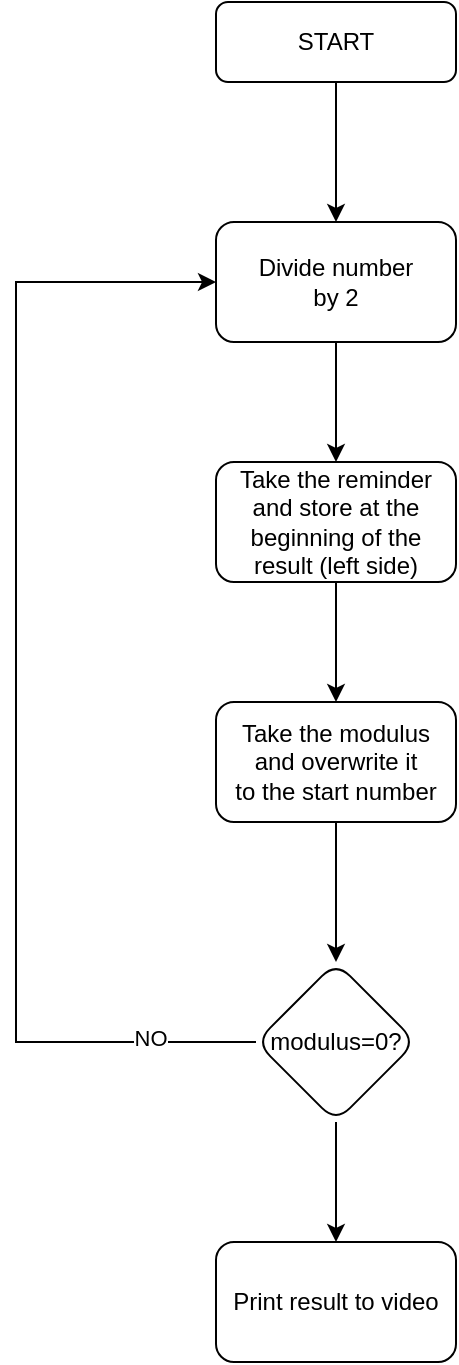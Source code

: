 <mxfile version="24.2.5" type="device">
  <diagram id="C5RBs43oDa-KdzZeNtuy" name="Page-1">
    <mxGraphModel dx="1120" dy="532" grid="1" gridSize="10" guides="1" tooltips="1" connect="1" arrows="1" fold="1" page="1" pageScale="1" pageWidth="827" pageHeight="1169" math="0" shadow="0">
      <root>
        <mxCell id="WIyWlLk6GJQsqaUBKTNV-0" />
        <mxCell id="WIyWlLk6GJQsqaUBKTNV-1" parent="WIyWlLk6GJQsqaUBKTNV-0" />
        <mxCell id="5TlBrReOG57MeDlwtlLF-2" value="" style="edgeStyle=orthogonalEdgeStyle;rounded=0;orthogonalLoop=1;jettySize=auto;html=1;" edge="1" parent="WIyWlLk6GJQsqaUBKTNV-1" source="WIyWlLk6GJQsqaUBKTNV-3" target="5TlBrReOG57MeDlwtlLF-1">
          <mxGeometry relative="1" as="geometry" />
        </mxCell>
        <mxCell id="WIyWlLk6GJQsqaUBKTNV-3" value="START" style="rounded=1;whiteSpace=wrap;html=1;fontSize=12;glass=0;strokeWidth=1;shadow=0;" parent="WIyWlLk6GJQsqaUBKTNV-1" vertex="1">
          <mxGeometry x="160" y="80" width="120" height="40" as="geometry" />
        </mxCell>
        <mxCell id="5TlBrReOG57MeDlwtlLF-6" value="" style="edgeStyle=orthogonalEdgeStyle;rounded=0;orthogonalLoop=1;jettySize=auto;html=1;" edge="1" parent="WIyWlLk6GJQsqaUBKTNV-1" source="5TlBrReOG57MeDlwtlLF-1" target="5TlBrReOG57MeDlwtlLF-5">
          <mxGeometry relative="1" as="geometry" />
        </mxCell>
        <mxCell id="5TlBrReOG57MeDlwtlLF-1" value="Divide number&lt;div&gt;by 2&lt;/div&gt;" style="whiteSpace=wrap;html=1;rounded=1;glass=0;strokeWidth=1;shadow=0;" vertex="1" parent="WIyWlLk6GJQsqaUBKTNV-1">
          <mxGeometry x="160" y="190" width="120" height="60" as="geometry" />
        </mxCell>
        <mxCell id="5TlBrReOG57MeDlwtlLF-8" value="" style="edgeStyle=orthogonalEdgeStyle;rounded=0;orthogonalLoop=1;jettySize=auto;html=1;" edge="1" parent="WIyWlLk6GJQsqaUBKTNV-1" source="5TlBrReOG57MeDlwtlLF-5" target="5TlBrReOG57MeDlwtlLF-7">
          <mxGeometry relative="1" as="geometry" />
        </mxCell>
        <mxCell id="5TlBrReOG57MeDlwtlLF-5" value="Take the reminder and store at the beginning of the result (left side)" style="whiteSpace=wrap;html=1;rounded=1;glass=0;strokeWidth=1;shadow=0;" vertex="1" parent="WIyWlLk6GJQsqaUBKTNV-1">
          <mxGeometry x="160" y="310" width="120" height="60" as="geometry" />
        </mxCell>
        <mxCell id="5TlBrReOG57MeDlwtlLF-13" value="" style="edgeStyle=orthogonalEdgeStyle;rounded=0;orthogonalLoop=1;jettySize=auto;html=1;" edge="1" parent="WIyWlLk6GJQsqaUBKTNV-1" source="5TlBrReOG57MeDlwtlLF-7" target="5TlBrReOG57MeDlwtlLF-12">
          <mxGeometry relative="1" as="geometry" />
        </mxCell>
        <mxCell id="5TlBrReOG57MeDlwtlLF-7" value="Take the modulus&lt;div&gt;and overwrite it&lt;/div&gt;&lt;div&gt;to the start number&lt;/div&gt;" style="whiteSpace=wrap;html=1;rounded=1;glass=0;strokeWidth=1;shadow=0;" vertex="1" parent="WIyWlLk6GJQsqaUBKTNV-1">
          <mxGeometry x="160" y="430" width="120" height="60" as="geometry" />
        </mxCell>
        <mxCell id="5TlBrReOG57MeDlwtlLF-14" style="edgeStyle=orthogonalEdgeStyle;rounded=0;orthogonalLoop=1;jettySize=auto;html=1;exitX=0;exitY=0.5;exitDx=0;exitDy=0;entryX=0;entryY=0.5;entryDx=0;entryDy=0;" edge="1" parent="WIyWlLk6GJQsqaUBKTNV-1" source="5TlBrReOG57MeDlwtlLF-12" target="5TlBrReOG57MeDlwtlLF-1">
          <mxGeometry relative="1" as="geometry">
            <Array as="points">
              <mxPoint x="60" y="600" />
              <mxPoint x="60" y="220" />
            </Array>
          </mxGeometry>
        </mxCell>
        <mxCell id="5TlBrReOG57MeDlwtlLF-15" value="NO" style="edgeLabel;html=1;align=center;verticalAlign=middle;resizable=0;points=[];" vertex="1" connectable="0" parent="5TlBrReOG57MeDlwtlLF-14">
          <mxGeometry x="-0.823" y="-2" relative="1" as="geometry">
            <mxPoint as="offset" />
          </mxGeometry>
        </mxCell>
        <mxCell id="5TlBrReOG57MeDlwtlLF-17" value="" style="edgeStyle=orthogonalEdgeStyle;rounded=0;orthogonalLoop=1;jettySize=auto;html=1;" edge="1" parent="WIyWlLk6GJQsqaUBKTNV-1" source="5TlBrReOG57MeDlwtlLF-12" target="5TlBrReOG57MeDlwtlLF-16">
          <mxGeometry relative="1" as="geometry" />
        </mxCell>
        <mxCell id="5TlBrReOG57MeDlwtlLF-12" value="modulus=0?" style="rhombus;whiteSpace=wrap;html=1;rounded=1;glass=0;strokeWidth=1;shadow=0;" vertex="1" parent="WIyWlLk6GJQsqaUBKTNV-1">
          <mxGeometry x="180" y="560" width="80" height="80" as="geometry" />
        </mxCell>
        <mxCell id="5TlBrReOG57MeDlwtlLF-16" value="Print result to video" style="whiteSpace=wrap;html=1;rounded=1;glass=0;strokeWidth=1;shadow=0;" vertex="1" parent="WIyWlLk6GJQsqaUBKTNV-1">
          <mxGeometry x="160" y="700" width="120" height="60" as="geometry" />
        </mxCell>
      </root>
    </mxGraphModel>
  </diagram>
</mxfile>
